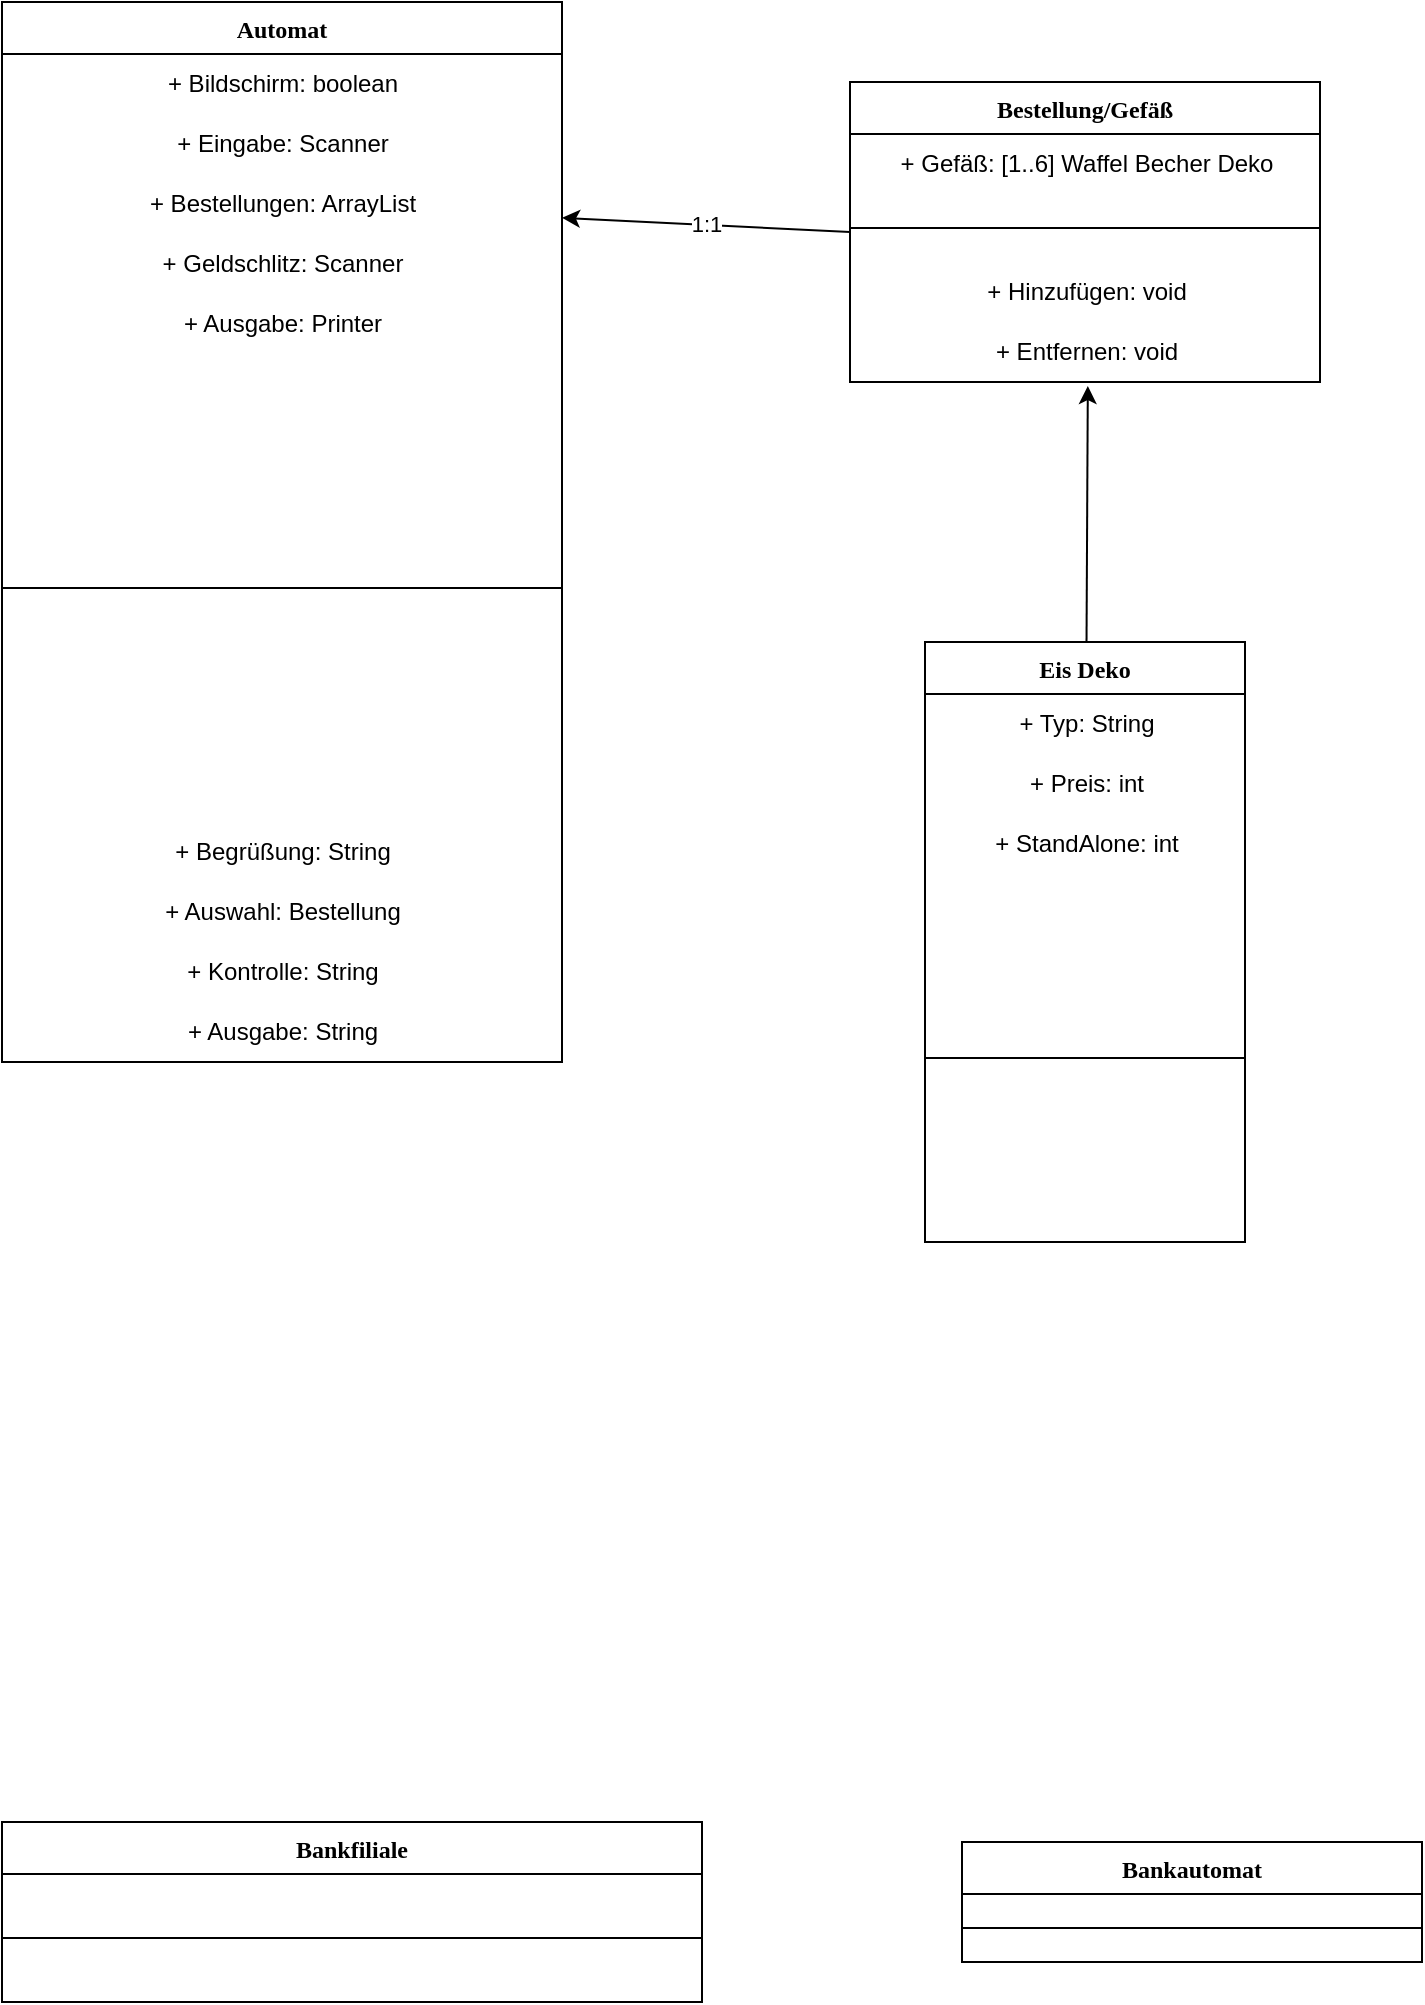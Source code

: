 <mxfile>
    <diagram id="m_X8r33a5cIpNPcMOQg0" name="Page-1">
        <mxGraphModel dx="1023" dy="787" grid="1" gridSize="10" guides="1" tooltips="1" connect="1" arrows="1" fold="1" page="1" pageScale="1" pageWidth="827" pageHeight="1169" math="0" shadow="0">
            <root>
                <mxCell id="0"/>
                <mxCell id="1" parent="0"/>
                <mxCell id="39" value="Automat" style="swimlane;fontStyle=1;align=center;verticalAlign=top;childLayout=stackLayout;horizontal=1;startSize=26;horizontalStack=0;resizeParent=1;resizeParentMax=0;resizeLast=0;collapsible=1;marginBottom=0;fontFamily=Tahoma;" vertex="1" parent="1">
                    <mxGeometry x="36" y="70" width="280" height="530" as="geometry"/>
                </mxCell>
                <mxCell id="40" value="+ Bildschirm: boolean" style="text;html=1;align=center;verticalAlign=middle;resizable=0;points=[];autosize=1;strokeColor=none;fillColor=none;" vertex="1" parent="39">
                    <mxGeometry y="26" width="280" height="30" as="geometry"/>
                </mxCell>
                <mxCell id="41" value="+ Eingabe: Scanner" style="text;html=1;align=center;verticalAlign=middle;resizable=0;points=[];autosize=1;strokeColor=none;fillColor=none;" vertex="1" parent="39">
                    <mxGeometry y="56" width="280" height="30" as="geometry"/>
                </mxCell>
                <mxCell id="42" value="+ Bestellungen: ArrayList" style="text;html=1;align=center;verticalAlign=middle;resizable=0;points=[];autosize=1;strokeColor=none;fillColor=none;" vertex="1" parent="39">
                    <mxGeometry y="86" width="280" height="30" as="geometry"/>
                </mxCell>
                <mxCell id="43" value="+ Geldschlitz: Scanner" style="text;html=1;align=center;verticalAlign=middle;resizable=0;points=[];autosize=1;strokeColor=none;fillColor=none;" vertex="1" parent="39">
                    <mxGeometry y="116" width="280" height="30" as="geometry"/>
                </mxCell>
                <mxCell id="44" value="+ Ausgabe: Printer" style="text;html=1;align=center;verticalAlign=middle;resizable=0;points=[];autosize=1;strokeColor=none;fillColor=none;" vertex="1" parent="39">
                    <mxGeometry y="146" width="280" height="30" as="geometry"/>
                </mxCell>
                <mxCell id="45" value="" style="line;strokeWidth=1;fillColor=none;align=left;verticalAlign=middle;spacingTop=-1;spacingLeft=3;spacingRight=3;rotatable=0;labelPosition=right;points=[];portConstraint=eastwest;fontFamily=Tahoma;" vertex="1" parent="39">
                    <mxGeometry y="176" width="280" height="234" as="geometry"/>
                </mxCell>
                <mxCell id="46" value="+ Begrüßung: String" style="text;html=1;align=center;verticalAlign=middle;resizable=0;points=[];autosize=1;strokeColor=none;fillColor=none;" vertex="1" parent="39">
                    <mxGeometry y="410" width="280" height="30" as="geometry"/>
                </mxCell>
                <mxCell id="47" value="+ Auswahl: Bestellung" style="text;html=1;align=center;verticalAlign=middle;resizable=0;points=[];autosize=1;strokeColor=none;fillColor=none;" vertex="1" parent="39">
                    <mxGeometry y="440" width="280" height="30" as="geometry"/>
                </mxCell>
                <mxCell id="48" value="+ Kontrolle: S&lt;span style=&quot;color: rgba(0, 0, 0, 0); font-family: monospace; font-size: 0px; text-align: start;&quot;&gt;%3CmxGraphModel%3E%3Croot%3E%3CmxCell%20id%3D%220%22%2F%3E%3CmxCell%20id%3D%221%22%20parent%3D%220%22%2F%3E%3CmxCell%20id%3D%222%22%20value%3D%22%2B%20Begr%C3%BC%C3%9Fung%3A%20String%22%20style%3D%22text%3Bhtml%3D1%3Balign%3Dcenter%3BverticalAlign%3Dmiddle%3Bresizable%3D0%3Bpoints%3D%5B%5D%3Bautosize%3D1%3BstrokeColor%3Dnone%3BfillColor%3Dnone%3B%22%20vertex%3D%221%22%20parent%3D%221%22%3E%3CmxGeometry%20x%3D%2250%22%20y%3D%22550%22%20width%3D%22280%22%20height%3D%2230%22%20as%3D%22geometry%22%2F%3E%3C%2FmxCell%3E%3C%2Froot%3E%3C%2FmxGraphModel%3E&lt;/span&gt;tring" style="text;html=1;align=center;verticalAlign=middle;resizable=0;points=[];autosize=1;strokeColor=none;fillColor=none;" vertex="1" parent="39">
                    <mxGeometry y="470" width="280" height="30" as="geometry"/>
                </mxCell>
                <mxCell id="49" value="+ Ausgabe: S&lt;span style=&quot;color: rgba(0, 0, 0, 0); font-family: monospace; font-size: 0px; text-align: start;&quot;&gt;%3CmxGraphModel%3E%3Croot%3E%3CmxCell%20id%3D%220%22%2F%3E%3CmxCell%20id%3D%221%22%20parent%3D%220%22%2F%3E%3CmxCell%20id%3D%222%22%20value%3D%22%2B%20Begr%C3%BC%C3%9Fung%3A%20String%22%20style%3D%22text%3Bhtml%3D1%3Balign%3Dcenter%3BverticalAlign%3Dmiddle%3Bresizable%3D0%3Bpoints%3D%5B%5D%3Bautosize%3D1%3BstrokeColor%3Dnone%3BfillColor%3Dnone%3B%22%20vertex%3D%221%22%20parent%3D%221%22%3E%3CmxGeometry%20x%3D%2250%22%20y%3D%22550%22%20width%3D%22280%22%20height%3D%2230%22%20as%3D%22geometry%22%2F%3E%3C%2FmxCell%3E%3C%2Froot%3E%3C%2FmxGraphModel%3E&lt;/span&gt;tring" style="text;html=1;align=center;verticalAlign=middle;resizable=0;points=[];autosize=1;strokeColor=none;fillColor=none;" vertex="1" parent="39">
                    <mxGeometry y="500" width="280" height="30" as="geometry"/>
                </mxCell>
                <mxCell id="50" value="Bankfiliale" style="swimlane;fontStyle=1;align=center;verticalAlign=top;childLayout=stackLayout;horizontal=1;startSize=26;horizontalStack=0;resizeParent=1;resizeParentMax=0;resizeLast=0;collapsible=1;marginBottom=0;fontFamily=Tahoma;" vertex="1" parent="1">
                    <mxGeometry x="36" y="980" width="350" height="90" as="geometry"/>
                </mxCell>
                <mxCell id="51" value="" style="line;strokeWidth=1;fillColor=none;align=left;verticalAlign=middle;spacingTop=-1;spacingLeft=3;spacingRight=3;rotatable=0;labelPosition=right;points=[];portConstraint=eastwest;fontFamily=Tahoma;" vertex="1" parent="50">
                    <mxGeometry y="26" width="350" height="64" as="geometry"/>
                </mxCell>
                <mxCell id="52" value="Bankautomat" style="swimlane;fontStyle=1;align=center;verticalAlign=top;childLayout=stackLayout;horizontal=1;startSize=26;horizontalStack=0;resizeParent=1;resizeParentMax=0;resizeLast=0;collapsible=1;marginBottom=0;fontFamily=Tahoma;" vertex="1" parent="1">
                    <mxGeometry x="516" y="990" width="230" height="60" as="geometry">
                        <mxRectangle x="520" y="580" width="110" height="26" as="alternateBounds"/>
                    </mxGeometry>
                </mxCell>
                <mxCell id="53" value="" style="line;strokeWidth=1;fillColor=none;align=left;verticalAlign=middle;spacingTop=-1;spacingLeft=3;spacingRight=3;rotatable=0;labelPosition=right;points=[];portConstraint=eastwest;fontFamily=Tahoma;" vertex="1" parent="52">
                    <mxGeometry y="26" width="230" height="34" as="geometry"/>
                </mxCell>
                <mxCell id="54" style="edgeStyle=none;html=1;entryX=0.506;entryY=1.067;entryDx=0;entryDy=0;entryPerimeter=0;" edge="1" parent="1" source="55" target="65">
                    <mxGeometry relative="1" as="geometry"/>
                </mxCell>
                <mxCell id="55" value="Eis Deko" style="swimlane;fontStyle=1;align=center;verticalAlign=top;childLayout=stackLayout;horizontal=1;startSize=26;horizontalStack=0;resizeParent=1;resizeParentMax=0;resizeLast=0;collapsible=1;marginBottom=0;fontFamily=Tahoma;" vertex="1" parent="1">
                    <mxGeometry x="497.5" y="390" width="160" height="300" as="geometry"/>
                </mxCell>
                <mxCell id="56" value="+ Typ: String&lt;span style=&quot;color: rgba(0, 0, 0, 0); font-family: monospace; font-size: 0px; text-align: start;&quot;&gt;CmxGraphModel%3E%3Croot%3E%3CmxCell%20id%3D%220%22%2F%3E%3CmxCell%20id%3D%221%22%20parent%3D%220%22%2F%3E%3CmxCell%20id%3D%222%22%20value%3D%22%2B%20BLZ%3A%20String%22%20style%3D%22text%3Bhtml%3D1%3Balign%3Dcenter%3BverticalAlign%3Dmiddle%3Bresizable%3D0%3Bpoints%3D%5B%5D%3Bautosize%3D1%3BstrokeColor%3Dnone%3BfillColor%3Dnone%3B%22%20vertex%3D%221%22%20parent%3D%221%22%3E%3CmxGeometry%20x%3D%2250%22%20y%3D%22106%22%20width%3D%22280%22%20height%3D%2230%22%20as%3D%22geometry%22%2F%3E%3C%2FmxCell%3E%3C%2Froot%3E%3C%2FmxGraphModel%3E&lt;/span&gt;" style="text;html=1;align=center;verticalAlign=middle;resizable=0;points=[];autosize=1;strokeColor=none;fillColor=none;" vertex="1" parent="55">
                    <mxGeometry y="26" width="160" height="30" as="geometry"/>
                </mxCell>
                <mxCell id="57" value="+ Preis: int" style="text;html=1;align=center;verticalAlign=middle;resizable=0;points=[];autosize=1;strokeColor=none;fillColor=none;" vertex="1" parent="55">
                    <mxGeometry y="56" width="160" height="30" as="geometry"/>
                </mxCell>
                <mxCell id="58" value="+ StandAlone: int" style="text;html=1;align=center;verticalAlign=middle;resizable=0;points=[];autosize=1;strokeColor=none;fillColor=none;" vertex="1" parent="55">
                    <mxGeometry y="86" width="160" height="30" as="geometry"/>
                </mxCell>
                <mxCell id="59" value="" style="line;strokeWidth=1;fillColor=none;align=left;verticalAlign=middle;spacingTop=-1;spacingLeft=3;spacingRight=3;rotatable=0;labelPosition=right;points=[];portConstraint=eastwest;fontFamily=Tahoma;" vertex="1" parent="55">
                    <mxGeometry y="116" width="160" height="184" as="geometry"/>
                </mxCell>
                <mxCell id="60" value="1:1" style="edgeStyle=none;html=1;exitX=0;exitY=0.5;exitDx=0;exitDy=0;endArrow=classic;endFill=1;" edge="1" parent="1" source="61" target="42">
                    <mxGeometry relative="1" as="geometry">
                        <mxPoint x="320" y="470" as="targetPoint"/>
                    </mxGeometry>
                </mxCell>
                <mxCell id="61" value="Bestellung/Gefäß" style="swimlane;fontStyle=1;align=center;verticalAlign=top;childLayout=stackLayout;horizontal=1;startSize=26;horizontalStack=0;resizeParent=1;resizeParentMax=0;resizeLast=0;collapsible=1;marginBottom=0;fontFamily=Tahoma;" vertex="1" parent="1">
                    <mxGeometry x="460" y="110" width="235" height="150" as="geometry">
                        <mxRectangle x="500" y="166" width="150" height="30" as="alternateBounds"/>
                    </mxGeometry>
                </mxCell>
                <mxCell id="62" value="+ Gefäß: [1..6] Waffel Becher Deko" style="text;html=1;align=center;verticalAlign=middle;resizable=0;points=[];autosize=1;strokeColor=none;fillColor=none;" vertex="1" parent="61">
                    <mxGeometry y="26" width="235" height="30" as="geometry"/>
                </mxCell>
                <mxCell id="63" value="" style="line;strokeWidth=1;fillColor=none;align=left;verticalAlign=middle;spacingTop=-1;spacingLeft=3;spacingRight=3;rotatable=0;labelPosition=right;points=[];portConstraint=eastwest;fontFamily=Tahoma;" vertex="1" parent="61">
                    <mxGeometry y="56" width="235" height="34" as="geometry"/>
                </mxCell>
                <mxCell id="64" value="+ Hinzufügen: void" style="text;html=1;align=center;verticalAlign=middle;resizable=0;points=[];autosize=1;strokeColor=none;fillColor=none;" vertex="1" parent="61">
                    <mxGeometry y="90" width="235" height="30" as="geometry"/>
                </mxCell>
                <mxCell id="65" value="+ Entfernen: void" style="text;html=1;align=center;verticalAlign=middle;resizable=0;points=[];autosize=1;strokeColor=none;fillColor=none;" vertex="1" parent="61">
                    <mxGeometry y="120" width="235" height="30" as="geometry"/>
                </mxCell>
            </root>
        </mxGraphModel>
    </diagram>
</mxfile>